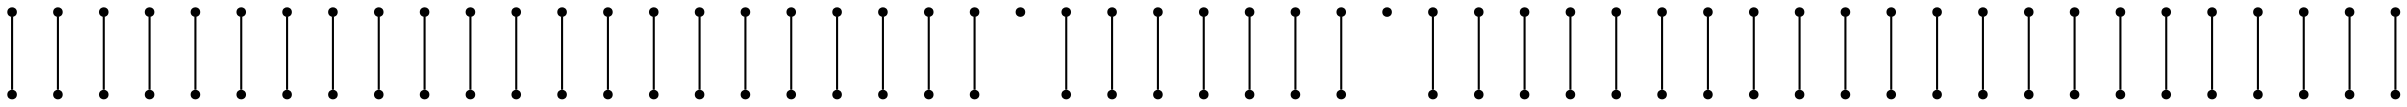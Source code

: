 graph {
  node [shape=point,comment="{\"directed\":false,\"doi\":\"10.1007/978-3-319-50106-2_7\",\"figure\":\"2\"}"]

  v0 [pos="1552.8453434351052,1393.0300200380677"]
  v1 [pos="1552.8453434351054,1469.0391856372285"]
  v2 [pos="1543.3427856769572,1383.5307263281404"]
  v3 [pos="1543.3427856769572,1459.5346459471352"]
  v4 [pos="1543.3427856769572,1402.529313747995"]
  v5 [pos="1533.843375545485,1393.0300200380677"]
  v6 [pos="1533.843375545485,1469.0391856372285"]
  v7 [pos="1495.8372459658342,1393.032086636315"]
  v8 [pos="1495.8372459658342,1469.0402030394425"]
  v9 [pos="1476.8352780762139,1450.0374188354551"]
  v10 [pos="1476.8352780762139,1412.0359200363362"]
  v11 [pos="1457.8322609777015,1393.032086636315"]
  v12 [pos="1457.8322609777015,1469.0402030394425"]
  v13 [pos="1419.8303918220363,1393.0300200380677"]
  v14 [pos="1419.8303918220363,1469.0391856372287"]
  v15 [pos="1410.327834063888,1459.534645947135"]
  v16 [pos="1410.327834063888,1402.529313747995"]
  v17 [pos="1410.327834063888,1478.5405777392227"]
  v18 [pos="1400.828423932416,1393.0300200380677"]
  v19 [pos="1400.828423932416,1469.0391856372287"]
  v20 [pos="1362.823343561657,1393.032086636315"]
  v21 [pos="1362.823343561657,1469.0402030394425"]
  v22 [pos="1343.8203264631447,1450.0374188354551"]
  v23 [pos="1343.8203264631447,1412.035920036336"]
  v24 [pos="1324.821474405992,1393.0300200380677"]
  v25 [pos="1324.8194077824166,1469.0402030394425"]
  v26 [pos="1210.8074414736511,1393.0300200380677"]
  v27 [pos="1210.8074414736511,1469.0391856372285"]
  v28 [pos="1201.304883715503,1383.5307263281404"]
  v29 [pos="1201.304883715503,1459.534645947135"]
  v30 [pos="1201.304883715503,1402.529313747995"]
  v31 [pos="1191.8065227929228,1393.0300200380675"]
  v32 [pos="1191.8065227929228,1469.0391856372285"]
  v33 [pos="1153.8036362225741,1393.0300200380677"]
  v34 [pos="1153.8036362225744,1469.0391856372287"]
  v35 [pos="1134.7994745325436,1450.0374188354551"]
  v36 [pos="1134.7994745325436,1412.035920036336"]
  v37 [pos="1115.7985558518153,1393.032086636315"]
  v38 [pos="1115.7985558518153,1469.0402030394425"]
  v39 [pos="1001.7856357167842,1393.0300200380677"]
  v40 [pos="1001.7856357167842,1469.0391856372285"]
  v41 [pos="992.2861937911033,1383.5307263281404"]
  v42 [pos="992.2861937911032,1459.534645947135"]
  v43 [pos="992.2861937911033,1402.529313747995"]
  v44 [pos="982.7836360329551,1393.0300200380677"]
  v45 [pos="982.7836360329551,1469.0391856372285"]
  v46 [pos="944.7786033535094,1393.032086636315"]
  v47 [pos="944.7786033535094,1469.0402030394428"]
  v48 [pos="925.7787497787775,1450.0374188354551"]
  v49 [pos="925.7787497787775,1412.035920036336"]
  v50 [pos="906.7756690918476,1393.032086636315"]
  v51 [pos="906.7756690918477,1469.0402030394425"]
  v52 [pos="868.7748491450743,1393.0300200380677"]
  v53 [pos="868.7748491450743,1469.0391856372285"]
  v54 [pos="859.2733405958182,1459.534645947135"]
  v55 [pos="859.2733405958184,1402.529313747995"]
  v56 [pos="859.2733405958184,1478.5405777392227"]
  v57 [pos="849.7718320465622,1393.0300200380677"]
  v58 [pos="849.7718320465622,1469.0391856372285"]
  v59 [pos="811.7678644731129,1393.032086636315"]
  v60 [pos="811.7678644731128,1469.0402030394425"]
  v61 [pos="792.7637663714997,1450.0374188354551"]
  v62 [pos="792.7637663714997,1412.035920036336"]
  v63 [pos="773.7638968996635,1393.0300200380677"]
  v64 [pos="773.7628158965626,1469.0402030394425"]
  v65 [pos="659.7509131762147,1393.0300200380675"]
  v66 [pos="659.7509131762147,1469.0391856372287"]
  v67 [pos="650.2525522536346,1383.5307263281404"]
  v68 [pos="650.2525522536346,1459.534645947135"]
  v69 [pos="650.2525522536346,1402.529313747995"]
  v70 [pos="640.7510437043785,1393.0300200380675"]
  v71 [pos="640.7510437043785,1469.0391856372285"]
  v72 [pos="602.7450095073541,1393.0300200380677"]
  v73 [pos="602.7450095073541,1469.0391856372285"]
  v74 [pos="583.7409114057409,1450.0374188354551"]
  v75 [pos="583.7409114057409,1412.0359200363362"]
  v76 [pos="564.7420275543791,1393.032086636315"]
  v77 [pos="564.7420275543791,1469.0402030394425"]
  v78 [pos="450.72805026190366,1393.0300200380675"]
  v79 [pos="450.7280502619037,1469.0391856372285"]
  v80 [pos="441.23070675400675,1459.534645947135"]
  v81 [pos="441.23070675400675,1402.529313747995"]
  v82 [pos="441.23070675400675,1478.5405777392225"]
  v83 [pos="431.7291982047507,1393.0300200380677"]
  v84 [pos="431.7291982047507,1469.0391856372285"]
  v85 [pos="393.72107353849435,1393.032086636315"]
  v86 [pos="393.72107353849435,1469.0402030394428"]
  v87 [pos="374.72010716645286,1450.0374188354551"]
  v88 [pos="374.72010716645286,1412.035920036336"]
  v89 [pos="355.715007547261,1393.032086636315"]
  v90 [pos="355.715007547261,1469.0402030394425"]
  v91 [pos="317.71623832695855,1393.0300200380675"]
  v92 [pos="317.71623832695855,1469.0391856372285"]
  v93 [pos="308.21472977770236,1383.5307263281404"]
  v94 [pos="308.21472977770236,1459.5346459471352"]
  v95 [pos="308.21472977770236,1402.529313747995"]
  v96 [pos="298.7132212284463,1393.0300200380677"]
  v97 [pos="298.7132212284463,1469.0391856372287"]
  v98 [pos="260.7102829925085,1393.032086636315"]
  v99 [pos="260.7102829925085,1469.0402030394425"]
  v100 [pos="241.70411826732015,1450.0374188354551"]
  v101 [pos="241.70411826732015,1412.035920036336"]
  v102 [pos="222.7052741587193,1393.0300200380677"]
  v103 [pos="222.7052662101671,1469.0402030394425"]

  v0 -- v1 [id="-1",pos="1552.8453434351052,1393.0300200380677 1590.8451141729865,1393.0352342244148 1590.8451141729865,1393.0352342244148 1590.8451141729865,1393.0352342244148 1590.8451141729865,1469.0423014315093 1590.8451141729865,1469.0423014315093 1590.8451141729865,1469.0423014315093 1552.8453434351054,1469.0391856372285 1552.8453434351054,1469.0391856372285 1552.8453434351054,1469.0391856372285"]
  v2 -- v93 [id="-2",pos="1543.3427856769572,1383.5307263281404 1543.3416410854386,1279.026795393478 1543.3416410854386,1279.026795393478 1543.3416410854386,1279.026795393478 308.20743300677157,1279.026795393478 308.20743300677157,1279.026795393478 308.20743300677157,1279.026795393478 308.21472977770236,1383.5307263281404 308.21472977770236,1383.5307263281404 308.21472977770236,1383.5307263281404"]
  v3 -- v4 [id="-3",pos="1543.3427856769572,1459.5346459471352 1543.3427856769572,1402.529313747995 1543.3427856769572,1402.529313747995 1543.3427856769572,1402.529313747995"]
  v102 -- v103 [id="-4",pos="222.7052741587193,1393.0300200380677 184.6960883607427,1393.0352342244148 184.6960883607427,1393.0352342244148 184.6960883607427,1393.0352342244148 184.6960883607427,1469.0423014315093 184.6960883607427,1469.0423014315093 184.6960883607427,1469.0423014315093 222.7052662101671,1469.0402030394425 222.7052662101671,1469.0402030394425 222.7052662101671,1469.0402030394425"]
  v99 -- v97 [id="-6",pos="260.7102829925085,1469.0402030394425 298.7132212284463,1469.0391856372287 298.7132212284463,1469.0391856372287 298.7132212284463,1469.0391856372287"]
  v98 -- v96 [id="-7",pos="260.7102829925085,1393.032086636315 298.7132212284463,1393.0300200380677 298.7132212284463,1393.0300200380677 298.7132212284463,1393.0300200380677"]
  v94 -- v95 [id="-10",pos="308.21472977770236,1459.5346459471352 308.21472977770236,1402.529313747995 308.21472977770236,1402.529313747995 308.21472977770236,1402.529313747995"]
  v100 -- v101 [id="-12",pos="241.70411826732015,1450.0374188354551 241.70411826732015,1412.035920036336 241.70411826732015,1412.035920036336 241.70411826732015,1412.035920036336"]
  v92 -- v90 [id="-13",pos="317.71623832695855,1469.0391856372285 355.715007547261,1469.0402030394425 355.715007547261,1469.0402030394425 355.715007547261,1469.0402030394425"]
  v91 -- v89 [id="-14",pos="317.71623832695855,1393.0300200380675 355.715007547261,1393.032086636315 355.715007547261,1393.032086636315 355.715007547261,1393.032086636315"]
  v87 -- v88 [id="-17",pos="374.72010716645286,1450.0374188354551 374.72010716645286,1412.035920036336 374.72010716645286,1412.035920036336 374.72010716645286,1412.035920036336"]
  v86 -- v84 [id="-18",pos="393.72107353849435,1469.0402030394428 431.7291982047507,1469.0391856372285 431.7291982047507,1469.0391856372285 431.7291982047507,1469.0391856372285"]
  v85 -- v83 [id="-19",pos="393.72107353849435,1393.032086636315 431.7291982047507,1393.0300200380677 431.7291982047507,1393.0300200380677 431.7291982047507,1393.0300200380677"]
  v82 -- v17 [id="-23",pos="441.23070675400675,1478.5405777392225 441.2244512434158,1545.049241463327 441.2244512434158,1545.049241463327 441.2244512434158,1545.049241463327 1410.324718231421,1545.049241463327 1410.324718231421,1545.049241463327 1410.324718231421,1545.049241463327 1410.327834063888,1478.5405777392227 1410.327834063888,1478.5405777392227 1410.327834063888,1478.5405777392227"]
  v79 -- v78 [id="-24",pos="450.7280502619037,1469.0391856372285 488.7320257839052,1469.0423014315093 488.7320257839052,1469.0423014315093 488.7320257839052,1469.0423014315093 488.7320257839052,1393.0352342244148 488.7320257839052,1393.0352342244148 488.7320257839052,1393.0352342244148 450.72805026190366,1393.0300200380675 450.72805026190366,1393.0300200380675 450.72805026190366,1393.0300200380675"]
  v77 -- v76 [id="-25",pos="564.7420275543791,1469.0402030394425 526.7339267337793,1469.0423014315093 526.7339267337793,1469.0423014315093 526.7339267337793,1469.0423014315093 526.7339267337793,1393.0352342244148 526.7339267337793,1393.0352342244148 526.7339267337793,1393.0352342244148 564.7420275543791,1393.032086636315 564.7420275543791,1393.032086636315 564.7420275543791,1393.032086636315"]
  v74 -- v75 [id="-27",pos="583.7409114057409,1450.0374188354551 583.7409114057409,1412.0359200363362 583.7409114057409,1412.0359200363362 583.7409114057409,1412.0359200363362"]
  v73 -- v71 [id="-28",pos="602.7450095073541,1469.0391856372285 640.7510437043785,1469.0391856372285 640.7510437043785,1469.0391856372285 640.7510437043785,1469.0391856372285"]
  v72 -- v70 [id="-29",pos="602.7450095073541,1393.0300200380677 640.7510437043785,1393.0300200380675 640.7510437043785,1393.0300200380675 640.7510437043785,1393.0300200380675"]
  v68 -- v69 [id="-32",pos="650.2525522536346,1459.534645947135 650.2525522536346,1402.529313747995 650.2525522536346,1402.529313747995 650.2525522536346,1402.529313747995"]
  v67 -- v28 [id="-33",pos="650.2525522536346,1383.5307263281404 650.2494364211674,1317.0282941925973 650.2494364211674,1317.0282941925973 650.2494364211674,1317.0282941925973 1201.2996694652516,1317.0282941925973 1201.2996694652516,1317.0282941925973 1201.2996694652516,1317.0282941925973 1201.304883715503,1383.5307263281404 1201.304883715503,1383.5307263281404 1201.304883715503,1383.5307263281404"]
  v66 -- v65 [id="-34",pos="659.7509131762147,1469.0391856372287 697.7528459202977,1469.0423014315093 697.7528459202977,1469.0423014315093 697.7528459202977,1469.0423014315093 697.7528459202977,1393.0352342244148 697.7528459202977,1393.0352342244148 697.7528459202977,1393.0352342244148 659.7509131762147,1393.0300200380675 659.7509131762147,1393.0300200380675 659.7509131762147,1393.0300200380675"]
  v64 -- v63 [id="-35",pos="773.7628158965626,1469.0402030394425 735.7546832817541,1469.0423014315093 735.7546832817541,1469.0423014315093 735.7546832817541,1469.0423014315093 735.7546832817541,1393.0352342244148 735.7546832817541,1393.0352342244148 735.7546832817541,1393.0352342244148 773.7638968996635,1393.0300200380677 773.7638968996635,1393.0300200380677 773.7638968996635,1393.0300200380677"]
  v61 -- v62 [id="-37",pos="792.7637663714997,1450.0374188354551 792.7637663714997,1412.035920036336 792.7637663714997,1412.035920036336 792.7637663714997,1412.035920036336"]
  v60 -- v58 [id="-38",pos="811.7678644731128,1469.0402030394425 849.7718320465622,1469.0391856372285 849.7718320465622,1469.0391856372285 849.7718320465622,1469.0391856372285"]
  v59 -- v57 [id="-39",pos="811.7678644731129,1393.032086636315 849.7718320465622,1393.0300200380677 849.7718320465622,1393.0300200380677 849.7718320465622,1393.0300200380677"]
  v54 -- v55 [id="-43",pos="859.2733405958182,1459.534645947135 859.2733405958184,1402.529313747995 859.2733405958184,1402.529313747995 859.2733405958184,1402.529313747995"]
  v53 -- v51 [id="-44",pos="868.7748491450743,1469.0391856372285 906.7756690918477,1469.0402030394425 906.7756690918477,1469.0402030394425 906.7756690918477,1469.0402030394425"]
  v52 -- v50 [id="-45",pos="868.7748491450743,1393.0300200380677 906.7756690918476,1393.032086636315 906.7756690918476,1393.032086636315 906.7756690918476,1393.032086636315"]
  v48 -- v49 [id="-48",pos="925.7787497787775,1450.0374188354551 925.7787497787775,1412.035920036336 925.7787497787775,1412.035920036336 925.7787497787775,1412.035920036336"]
  v47 -- v45 [id="-49",pos="944.7786033535094,1469.0402030394428 982.7836360329551,1469.0391856372285 982.7836360329551,1469.0391856372285 982.7836360329551,1469.0391856372285"]
  v46 -- v44 [id="-50",pos="944.7786033535094,1393.032086636315 982.7836360329551,1393.0300200380677 982.7836360329551,1393.0300200380677 982.7836360329551,1393.0300200380677"]
  v42 -- v43 [id="-53",pos="992.2861937911032,1459.534645947135 992.2861937911033,1402.529313747995 992.2861937911033,1402.529313747995 992.2861937911033,1402.529313747995"]
  v40 -- v39 [id="-55",pos="1001.7856357167842,1469.0391856372285 1039.7864874577663,1469.0423014315093 1039.7864874577663,1469.0423014315093 1039.7864874577663,1469.0423014315093 1039.7864874577663,1393.0352342244148 1039.7864874577663,1393.0352342244148 1039.7864874577663,1393.0352342244148 1001.7856357167842,1393.0300200380677 1001.7856357167842,1393.0300200380677 1001.7856357167842,1393.0300200380677"]
  v38 -- v37 [id="-56",pos="1115.7985558518153,1469.0402030394425 1077.7883248192227,1469.0423014315093 1077.7883248192227,1469.0423014315093 1077.7883248192227,1469.0423014315093 1077.7883248192227,1393.0352342244148 1077.7883248192227,1393.0352342244148 1077.7883248192227,1393.0352342244148 1115.7985558518153,1393.032086636315 1115.7985558518153,1393.032086636315 1115.7985558518153,1393.032086636315"]
  v35 -- v36 [id="-59",pos="1134.7994745325436,1450.0374188354551 1134.7994745325436,1412.035920036336 1134.7994745325436,1412.035920036336 1134.7994745325436,1412.035920036336"]
  v34 -- v32 [id="-60",pos="1153.8036362225744,1469.0391856372287 1191.8065227929228,1469.0391856372285 1191.8065227929228,1469.0391856372285 1191.8065227929228,1469.0391856372285"]
  v33 -- v31 [id="-61",pos="1153.8036362225741,1393.0300200380677 1191.8065227929228,1393.0300200380675 1191.8065227929228,1393.0300200380675 1191.8065227929228,1393.0300200380675"]
  v29 -- v30 [id="-64",pos="1201.304883715503,1459.534645947135 1201.304883715503,1402.529313747995 1201.304883715503,1402.529313747995 1201.304883715503,1402.529313747995"]
  v27 -- v26 [id="-66",pos="1210.8074414736511,1469.0391856372285 1248.8114090471004,1469.0423014315093 1248.8114090471004,1469.0423014315093 1248.8114090471004,1469.0423014315093 1248.8114090471004,1393.0352342244148 1248.8114090471004,1393.0352342244148 1248.8114090471004,1393.0352342244148 1210.8074414736511,1393.0300200380677 1210.8074414736511,1393.0300200380677 1210.8074414736511,1393.0300200380677"]
  v80 -- v81 [id="-67",pos="441.23070675400675,1459.534645947135 441.23070675400675,1402.529313747995 441.23070675400675,1402.529313747995 441.23070675400675,1402.529313747995"]
  v25 -- v24 [id="-68",pos="1324.8194077824166,1469.0402030394425 1286.8133735853921,1469.0423014315093 1286.8133735853921,1469.0423014315093 1286.8133735853921,1469.0423014315093 1286.8133735853921,1393.0352342244148 1286.8133735853921,1393.0352342244148 1286.8133735853921,1393.0352342244148 1324.821474405992,1393.0300200380677 1324.821474405992,1393.0300200380677 1324.821474405992,1393.0300200380677"]
  v22 -- v23 [id="-70",pos="1343.8203264631447,1450.0374188354551 1343.8203264631447,1412.035920036336 1343.8203264631447,1412.035920036336 1343.8203264631447,1412.035920036336"]
  v21 -- v19 [id="-71",pos="1362.823343561657,1469.0402030394425 1400.828423932416,1469.0391856372287 1400.828423932416,1469.0391856372287 1400.828423932416,1469.0391856372287"]
  v20 -- v18 [id="-72",pos="1362.823343561657,1393.032086636315 1400.828423932416,1393.0300200380677 1400.828423932416,1393.0300200380677 1400.828423932416,1393.0300200380677"]
  v15 -- v16 [id="-76",pos="1410.327834063888,1459.534645947135 1410.327834063888,1402.529313747995 1410.327834063888,1402.529313747995 1410.327834063888,1402.529313747995"]
  v14 -- v12 [id="-77",pos="1419.8303918220363,1469.0391856372287 1457.8322609777015,1469.0402030394425 1457.8322609777015,1469.0402030394425 1457.8322609777015,1469.0402030394425"]
  v13 -- v11 [id="-78",pos="1419.8303918220363,1393.0300200380677 1457.8322609777015,1393.032086636315 1457.8322609777015,1393.032086636315 1457.8322609777015,1393.032086636315"]
  v9 -- v10 [id="-81",pos="1476.8352780762139,1450.0374188354551 1476.8352780762139,1412.0359200363362 1476.8352780762139,1412.0359200363362 1476.8352780762139,1412.0359200363362"]
  v8 -- v6 [id="-82",pos="1495.8372459658342,1469.0402030394425 1533.843375545485,1469.0391856372285 1533.843375545485,1469.0391856372285 1533.843375545485,1469.0391856372285"]
  v7 -- v5 [id="-83",pos="1495.8372459658342,1393.032086636315 1533.843375545485,1393.0300200380677 1533.843375545485,1393.0300200380677 1533.843375545485,1393.0300200380677"]
}
